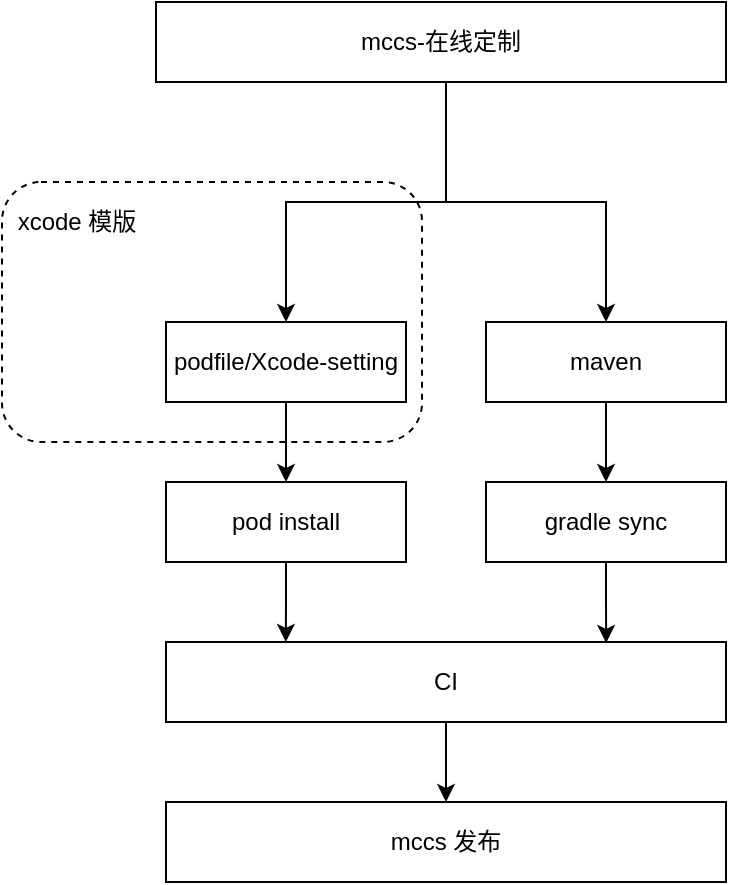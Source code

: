 <mxfile version="14.1.1" type="github">
  <diagram id="TJ0MvlFu211iMS5DlSZk" name="第 1 页">
    <mxGraphModel dx="1426" dy="714" grid="1" gridSize="10" guides="1" tooltips="1" connect="1" arrows="1" fold="1" page="1" pageScale="1" pageWidth="827" pageHeight="1169" math="0" shadow="0">
      <root>
        <mxCell id="0" />
        <mxCell id="1" parent="0" />
        <mxCell id="RyPzpNZju9PGMErpAM3B-1" value="" style="rounded=1;whiteSpace=wrap;html=1;dashed=1;fillColor=none;" vertex="1" parent="1">
          <mxGeometry x="198" y="330" width="210" height="130" as="geometry" />
        </mxCell>
        <mxCell id="RyPzpNZju9PGMErpAM3B-15" style="edgeStyle=orthogonalEdgeStyle;rounded=0;orthogonalLoop=1;jettySize=auto;html=1;entryX=0.5;entryY=0;entryDx=0;entryDy=0;" edge="1" parent="1" source="RyPzpNZju9PGMErpAM3B-5" target="RyPzpNZju9PGMErpAM3B-6">
          <mxGeometry relative="1" as="geometry">
            <Array as="points">
              <mxPoint x="420" y="340" />
              <mxPoint x="340" y="340" />
            </Array>
          </mxGeometry>
        </mxCell>
        <mxCell id="RyPzpNZju9PGMErpAM3B-17" style="edgeStyle=orthogonalEdgeStyle;rounded=0;orthogonalLoop=1;jettySize=auto;html=1;entryX=0.5;entryY=0;entryDx=0;entryDy=0;" edge="1" parent="1" source="RyPzpNZju9PGMErpAM3B-5" target="RyPzpNZju9PGMErpAM3B-7">
          <mxGeometry relative="1" as="geometry">
            <Array as="points">
              <mxPoint x="420" y="340" />
              <mxPoint x="500" y="340" />
            </Array>
          </mxGeometry>
        </mxCell>
        <mxCell id="RyPzpNZju9PGMErpAM3B-5" value="mccs-在线定制" style="rounded=0;whiteSpace=wrap;html=1;fillColor=none;" vertex="1" parent="1">
          <mxGeometry x="275" y="240" width="285" height="40" as="geometry" />
        </mxCell>
        <mxCell id="RyPzpNZju9PGMErpAM3B-22" style="edgeStyle=orthogonalEdgeStyle;rounded=0;orthogonalLoop=1;jettySize=auto;html=1;entryX=0.5;entryY=0;entryDx=0;entryDy=0;" edge="1" parent="1" source="RyPzpNZju9PGMErpAM3B-6" target="RyPzpNZju9PGMErpAM3B-8">
          <mxGeometry relative="1" as="geometry" />
        </mxCell>
        <mxCell id="RyPzpNZju9PGMErpAM3B-6" value="podfile/Xcode-setting" style="rounded=0;whiteSpace=wrap;html=1;fillColor=none;" vertex="1" parent="1">
          <mxGeometry x="280" y="400" width="120" height="40" as="geometry" />
        </mxCell>
        <mxCell id="RyPzpNZju9PGMErpAM3B-21" style="edgeStyle=orthogonalEdgeStyle;rounded=0;orthogonalLoop=1;jettySize=auto;html=1;entryX=0.5;entryY=0;entryDx=0;entryDy=0;" edge="1" parent="1" source="RyPzpNZju9PGMErpAM3B-7" target="RyPzpNZju9PGMErpAM3B-9">
          <mxGeometry relative="1" as="geometry" />
        </mxCell>
        <mxCell id="RyPzpNZju9PGMErpAM3B-7" value="maven" style="rounded=0;whiteSpace=wrap;html=1;fillColor=none;" vertex="1" parent="1">
          <mxGeometry x="440" y="400" width="120" height="40" as="geometry" />
        </mxCell>
        <mxCell id="RyPzpNZju9PGMErpAM3B-23" style="edgeStyle=orthogonalEdgeStyle;rounded=0;orthogonalLoop=1;jettySize=auto;html=1;entryX=0.214;entryY=0;entryDx=0;entryDy=0;entryPerimeter=0;" edge="1" parent="1" source="RyPzpNZju9PGMErpAM3B-8" target="RyPzpNZju9PGMErpAM3B-10">
          <mxGeometry relative="1" as="geometry" />
        </mxCell>
        <mxCell id="RyPzpNZju9PGMErpAM3B-8" value="pod install" style="rounded=0;whiteSpace=wrap;html=1;fillColor=none;" vertex="1" parent="1">
          <mxGeometry x="280" y="480" width="120" height="40" as="geometry" />
        </mxCell>
        <mxCell id="RyPzpNZju9PGMErpAM3B-25" style="edgeStyle=orthogonalEdgeStyle;rounded=0;orthogonalLoop=1;jettySize=auto;html=1;entryX=0.786;entryY=0.012;entryDx=0;entryDy=0;entryPerimeter=0;" edge="1" parent="1" source="RyPzpNZju9PGMErpAM3B-9" target="RyPzpNZju9PGMErpAM3B-10">
          <mxGeometry relative="1" as="geometry" />
        </mxCell>
        <mxCell id="RyPzpNZju9PGMErpAM3B-9" value="gradle sync" style="rounded=0;whiteSpace=wrap;html=1;fillColor=none;" vertex="1" parent="1">
          <mxGeometry x="440" y="480" width="120" height="40" as="geometry" />
        </mxCell>
        <mxCell id="RyPzpNZju9PGMErpAM3B-26" style="edgeStyle=orthogonalEdgeStyle;rounded=0;orthogonalLoop=1;jettySize=auto;html=1;entryX=0.5;entryY=0;entryDx=0;entryDy=0;" edge="1" parent="1" source="RyPzpNZju9PGMErpAM3B-10" target="RyPzpNZju9PGMErpAM3B-11">
          <mxGeometry relative="1" as="geometry" />
        </mxCell>
        <mxCell id="RyPzpNZju9PGMErpAM3B-10" value="CI" style="rounded=0;whiteSpace=wrap;html=1;fillColor=none;" vertex="1" parent="1">
          <mxGeometry x="280" y="560" width="280" height="40" as="geometry" />
        </mxCell>
        <mxCell id="RyPzpNZju9PGMErpAM3B-11" value="mccs 发布" style="rounded=0;whiteSpace=wrap;html=1;fillColor=none;" vertex="1" parent="1">
          <mxGeometry x="280" y="640" width="280" height="40" as="geometry" />
        </mxCell>
        <mxCell id="RyPzpNZju9PGMErpAM3B-14" value="xcode 模版" style="text;html=1;align=center;verticalAlign=middle;resizable=0;points=[];autosize=1;" vertex="1" parent="1">
          <mxGeometry x="200" y="340" width="70" height="20" as="geometry" />
        </mxCell>
      </root>
    </mxGraphModel>
  </diagram>
</mxfile>
